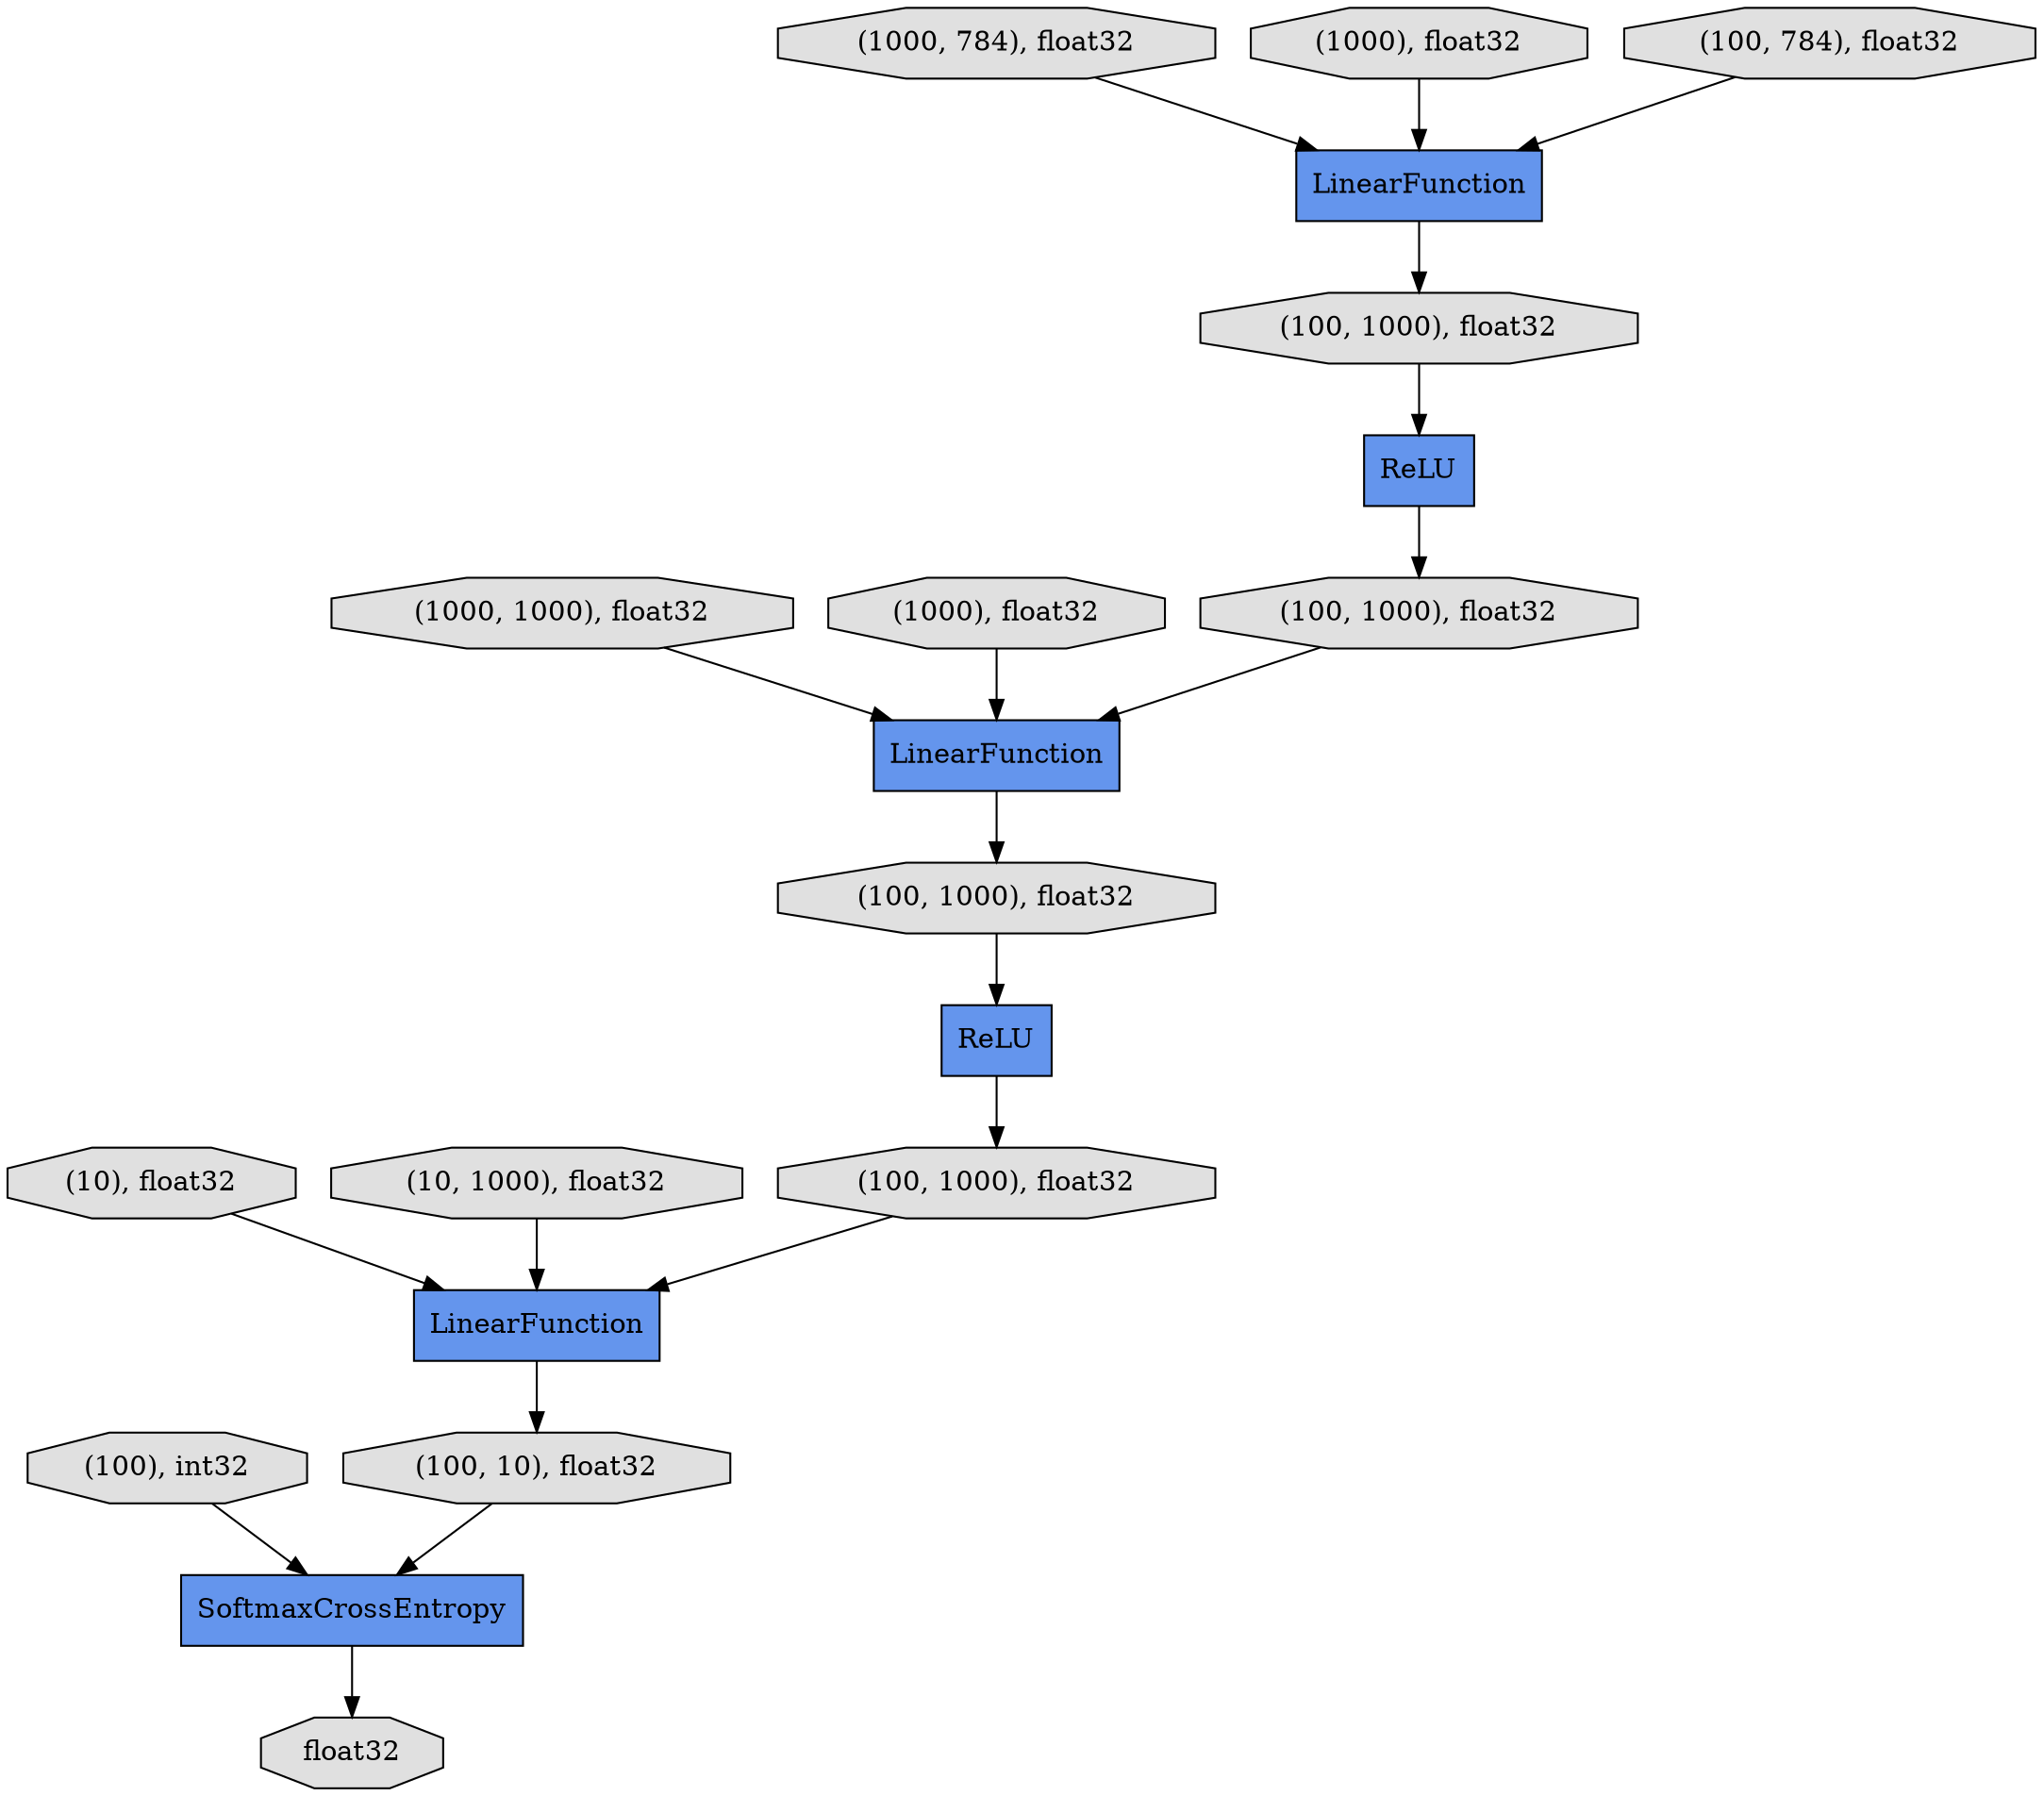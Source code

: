 digraph graphname{rankdir=TB;4399948688 [shape="record",style="filled",fillcolor="#6495ED",label="ReLU"];4399948496 [shape="record",style="filled",fillcolor="#6495ED",label="LinearFunction"];4388707984 [shape="octagon",style="filled",fillcolor="#E0E0E0",label="(10), float32"];4399948880 [shape="record",style="filled",fillcolor="#6495ED",label="LinearFunction"];4399948944 [shape="octagon",style="filled",fillcolor="#E0E0E0",label="(1000, 1000), float32"];4399949072 [shape="octagon",style="filled",fillcolor="#E0E0E0",label="(100, 1000), float32"];4399949456 [shape="octagon",style="filled",fillcolor="#E0E0E0",label="float32"];4399949008 [shape="octagon",style="filled",fillcolor="#E0E0E0",label="(100, 1000), float32"];4399949520 [shape="octagon",style="filled",fillcolor="#E0E0E0",label="(10, 1000), float32"];4399948304 [shape="octagon",style="filled",fillcolor="#E0E0E0",label="(1000, 784), float32"];4399949584 [shape="record",style="filled",fillcolor="#6495ED",label="SoftmaxCrossEntropy"];4388707600 [shape="octagon",style="filled",fillcolor="#E0E0E0",label="(1000), float32"];4399949136 [shape="record",style="filled",fillcolor="#6495ED",label="ReLU"];4399948368 [shape="octagon",style="filled",fillcolor="#E0E0E0",label="(100, 784), float32"];4399948432 [shape="octagon",style="filled",fillcolor="#E0E0E0",label="(100), int32"];4399949200 [shape="octagon",style="filled",fillcolor="#E0E0E0",label="(100, 10), float32"];4388707792 [shape="octagon",style="filled",fillcolor="#E0E0E0",label="(1000), float32"];4399948752 [shape="octagon",style="filled",fillcolor="#E0E0E0",label="(100, 1000), float32"];4399948560 [shape="record",style="filled",fillcolor="#6495ED",label="LinearFunction"];4399948624 [shape="octagon",style="filled",fillcolor="#E0E0E0",label="(100, 1000), float32"];4399948752 -> 4399948560;4399948688 -> 4399948752;4399949584 -> 4399949456;4399949072 -> 4399949136;4399948304 -> 4399948496;4399948368 -> 4399948496;4399949008 -> 4399948880;4399949520 -> 4399948880;4399948880 -> 4399949200;4388707792 -> 4399948560;4399948496 -> 4399948624;4399948432 -> 4399949584;4399948560 -> 4399949072;4388707600 -> 4399948496;4399948944 -> 4399948560;4388707984 -> 4399948880;4399948624 -> 4399948688;4399949136 -> 4399949008;4399949200 -> 4399949584;}